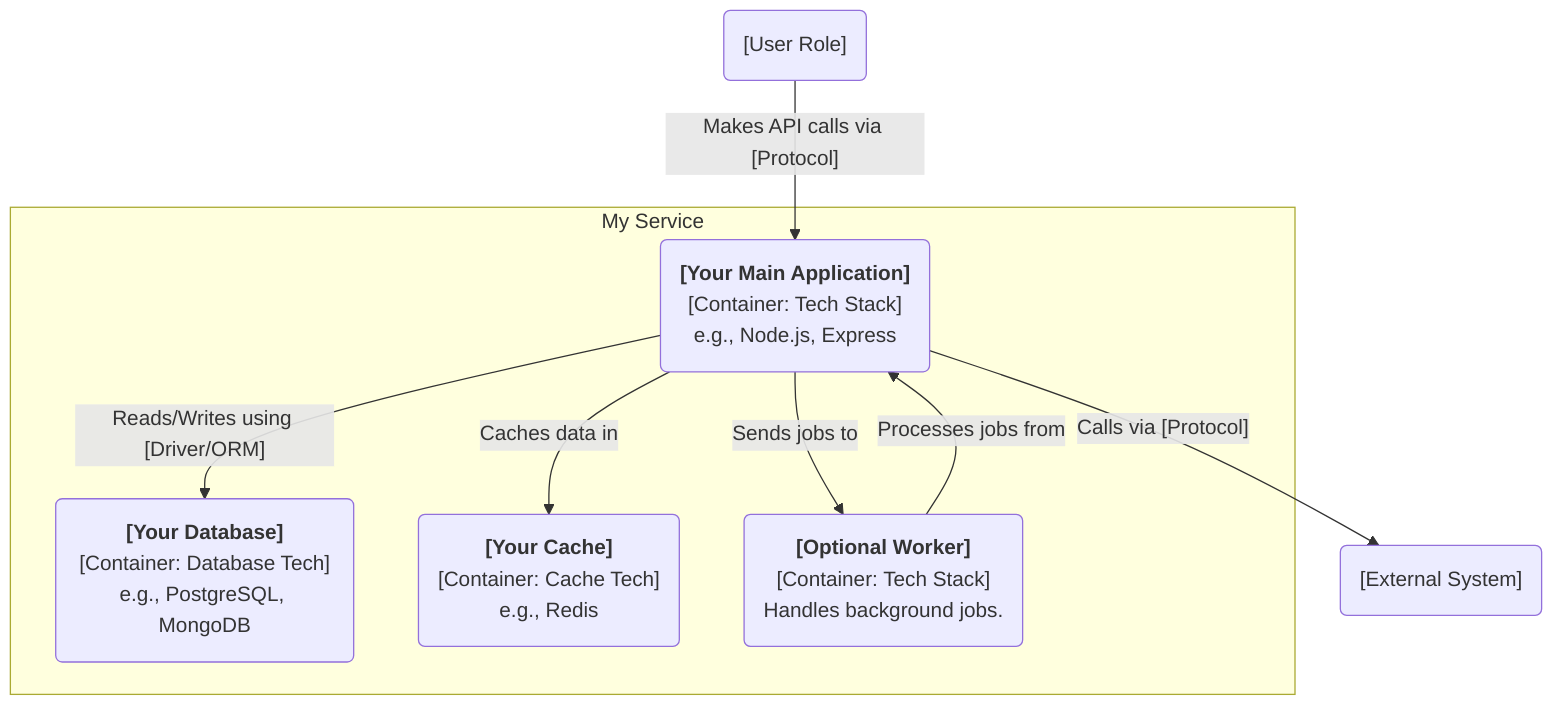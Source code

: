 %% C4 Model - Level 2: Container Diagram
%% Purpose: Decomposes your system into its major building blocks (applications, data stores).
%% Instructions: Replace placeholders to reflect your service s architecture.

graph TD
    %% Define the user interacting with the system
    user("[User Role]")

    %% Define the boundary of your system
    subgraph My Service
        %% Define the Containers within your system
        api("<strong>[Your Main Application]</strong><br>[Container: Tech Stack]<br>e.g., Node.js, Express")

        db("<strong>[Your Database]</strong><br>[Container: Database Tech]<br>e.g., PostgreSQL, MongoDB")

        cache("<strong>[Your Cache]</strong><br>[Container: Cache Tech]<br>e.g., Redis")

        worker("<strong>[Optional Worker]</strong><br>[Container: Tech Stack]<br>Handles background jobs.")
    end

    %% Define an external system it uses
    extSystem("[External System]")

    %% Define the relationships
    user -- "Makes API calls via [Protocol]" --> api
    api -- "Reads/Writes using [Driver/ORM]" --> db
    api -- "Caches data in" --> cache
    api -- "Sends jobs to" --> worker
    worker -- "Processes jobs from" --> api
    api -- "Calls via [Protocol]" --> extSystem